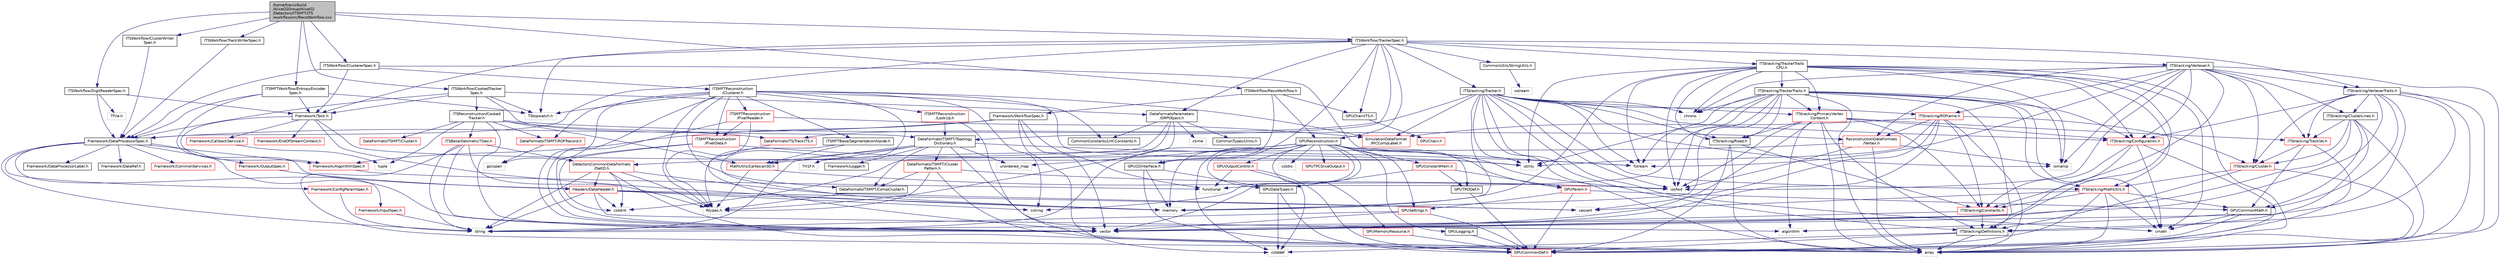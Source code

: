 digraph "/home/travis/build/AliceO2Group/AliceO2/Detectors/ITSMFT/ITS/workflow/src/RecoWorkflow.cxx"
{
 // INTERACTIVE_SVG=YES
  bgcolor="transparent";
  edge [fontname="Helvetica",fontsize="10",labelfontname="Helvetica",labelfontsize="10"];
  node [fontname="Helvetica",fontsize="10",shape=record];
  Node0 [label="/home/travis/build\l/AliceO2Group/AliceO2\l/Detectors/ITSMFT/ITS\l/workflow/src/RecoWorkflow.cxx",height=0.2,width=0.4,color="black", fillcolor="grey75", style="filled", fontcolor="black"];
  Node0 -> Node1 [color="midnightblue",fontsize="10",style="solid",fontname="Helvetica"];
  Node1 [label="ITSWorkflow/RecoWorkflow.h",height=0.2,width=0.4,color="black",URL="$dc/d1c/ITSMFT_2ITS_2workflow_2include_2ITSWorkflow_2RecoWorkflow_8h.html"];
  Node1 -> Node2 [color="midnightblue",fontsize="10",style="solid",fontname="Helvetica"];
  Node2 [label="Framework/WorkflowSpec.h",height=0.2,width=0.4,color="black",URL="$df/da1/WorkflowSpec_8h.html"];
  Node2 -> Node3 [color="midnightblue",fontsize="10",style="solid",fontname="Helvetica"];
  Node3 [label="Framework/DataProcessorSpec.h",height=0.2,width=0.4,color="black",URL="$d0/df4/DataProcessorSpec_8h.html"];
  Node3 -> Node4 [color="midnightblue",fontsize="10",style="solid",fontname="Helvetica"];
  Node4 [label="Framework/AlgorithmSpec.h",height=0.2,width=0.4,color="red",URL="$d0/d14/AlgorithmSpec_8h.html"];
  Node4 -> Node84 [color="midnightblue",fontsize="10",style="solid",fontname="Helvetica"];
  Node84 [label="functional",height=0.2,width=0.4,color="grey75"];
  Node3 -> Node113 [color="midnightblue",fontsize="10",style="solid",fontname="Helvetica"];
  Node113 [label="Framework/ConfigParamSpec.h",height=0.2,width=0.4,color="red",URL="$d0/d1c/ConfigParamSpec_8h.html"];
  Node113 -> Node52 [color="midnightblue",fontsize="10",style="solid",fontname="Helvetica"];
  Node52 [label="string",height=0.2,width=0.4,color="grey75"];
  Node3 -> Node117 [color="midnightblue",fontsize="10",style="solid",fontname="Helvetica"];
  Node117 [label="Framework/DataProcessorLabel.h",height=0.2,width=0.4,color="black",URL="$d1/df2/DataProcessorLabel_8h.html"];
  Node3 -> Node7 [color="midnightblue",fontsize="10",style="solid",fontname="Helvetica"];
  Node7 [label="Framework/DataRef.h",height=0.2,width=0.4,color="black",URL="$d5/dfb/DataRef_8h.html"];
  Node3 -> Node58 [color="midnightblue",fontsize="10",style="solid",fontname="Helvetica"];
  Node58 [label="Framework/InputSpec.h",height=0.2,width=0.4,color="red",URL="$d5/d3f/InputSpec_8h.html"];
  Node58 -> Node52 [color="midnightblue",fontsize="10",style="solid",fontname="Helvetica"];
  Node3 -> Node45 [color="midnightblue",fontsize="10",style="solid",fontname="Helvetica"];
  Node45 [label="Framework/OutputSpec.h",height=0.2,width=0.4,color="red",URL="$db/d2d/OutputSpec_8h.html"];
  Node45 -> Node46 [color="midnightblue",fontsize="10",style="solid",fontname="Helvetica"];
  Node46 [label="Headers/DataHeader.h",height=0.2,width=0.4,color="red",URL="$dc/dcd/DataHeader_8h.html"];
  Node46 -> Node47 [color="midnightblue",fontsize="10",style="solid",fontname="Helvetica"];
  Node47 [label="cstdint",height=0.2,width=0.4,color="grey75"];
  Node46 -> Node18 [color="midnightblue",fontsize="10",style="solid",fontname="Helvetica"];
  Node18 [label="memory",height=0.2,width=0.4,color="grey75"];
  Node46 -> Node48 [color="midnightblue",fontsize="10",style="solid",fontname="Helvetica"];
  Node48 [label="cassert",height=0.2,width=0.4,color="grey75"];
  Node46 -> Node49 [color="midnightblue",fontsize="10",style="solid",fontname="Helvetica"];
  Node49 [label="cstring",height=0.2,width=0.4,color="grey75"];
  Node46 -> Node50 [color="midnightblue",fontsize="10",style="solid",fontname="Helvetica"];
  Node50 [label="algorithm",height=0.2,width=0.4,color="grey75"];
  Node46 -> Node52 [color="midnightblue",fontsize="10",style="solid",fontname="Helvetica"];
  Node3 -> Node118 [color="midnightblue",fontsize="10",style="solid",fontname="Helvetica"];
  Node118 [label="Framework/CommonServices.h",height=0.2,width=0.4,color="red",URL="$d8/d02/CommonServices_8h.html"];
  Node3 -> Node52 [color="midnightblue",fontsize="10",style="solid",fontname="Helvetica"];
  Node3 -> Node25 [color="midnightblue",fontsize="10",style="solid",fontname="Helvetica"];
  Node25 [label="vector",height=0.2,width=0.4,color="grey75"];
  Node2 -> Node4 [color="midnightblue",fontsize="10",style="solid",fontname="Helvetica"];
  Node2 -> Node25 [color="midnightblue",fontsize="10",style="solid",fontname="Helvetica"];
  Node2 -> Node84 [color="midnightblue",fontsize="10",style="solid",fontname="Helvetica"];
  Node2 -> Node85 [color="midnightblue",fontsize="10",style="solid",fontname="Helvetica"];
  Node85 [label="cstddef",height=0.2,width=0.4,color="grey75"];
  Node1 -> Node121 [color="midnightblue",fontsize="10",style="solid",fontname="Helvetica"];
  Node121 [label="GPUO2Interface.h",height=0.2,width=0.4,color="black",URL="$dc/dae/GPUO2Interface_8h.html"];
  Node121 -> Node18 [color="midnightblue",fontsize="10",style="solid",fontname="Helvetica"];
  Node121 -> Node122 [color="midnightblue",fontsize="10",style="solid",fontname="Helvetica"];
  Node122 [label="GPUCommonDef.h",height=0.2,width=0.4,color="red",URL="$df/d21/GPUCommonDef_8h.html"];
  Node121 -> Node125 [color="midnightblue",fontsize="10",style="solid",fontname="Helvetica"];
  Node125 [label="GPUDataTypes.h",height=0.2,width=0.4,color="black",URL="$d4/dc5/GPUDataTypes_8h.html"];
  Node125 -> Node122 [color="midnightblue",fontsize="10",style="solid",fontname="Helvetica"];
  Node125 -> Node85 [color="midnightblue",fontsize="10",style="solid",fontname="Helvetica"];
  Node1 -> Node126 [color="midnightblue",fontsize="10",style="solid",fontname="Helvetica"];
  Node126 [label="GPUReconstruction.h",height=0.2,width=0.4,color="black",URL="$d2/de8/GPUReconstruction_8h.html"];
  Node126 -> Node85 [color="midnightblue",fontsize="10",style="solid",fontname="Helvetica"];
  Node126 -> Node61 [color="midnightblue",fontsize="10",style="solid",fontname="Helvetica"];
  Node61 [label="cstdio",height=0.2,width=0.4,color="grey75"];
  Node126 -> Node49 [color="midnightblue",fontsize="10",style="solid",fontname="Helvetica"];
  Node126 -> Node52 [color="midnightblue",fontsize="10",style="solid",fontname="Helvetica"];
  Node126 -> Node18 [color="midnightblue",fontsize="10",style="solid",fontname="Helvetica"];
  Node126 -> Node74 [color="midnightblue",fontsize="10",style="solid",fontname="Helvetica"];
  Node74 [label="iosfwd",height=0.2,width=0.4,color="grey75"];
  Node126 -> Node25 [color="midnightblue",fontsize="10",style="solid",fontname="Helvetica"];
  Node126 -> Node69 [color="midnightblue",fontsize="10",style="solid",fontname="Helvetica"];
  Node69 [label="unordered_map",height=0.2,width=0.4,color="grey75"];
  Node126 -> Node127 [color="midnightblue",fontsize="10",style="solid",fontname="Helvetica"];
  Node127 [label="GPUTRDDef.h",height=0.2,width=0.4,color="black",URL="$d7/d4f/GPUTRDDef_8h.html"];
  Node127 -> Node122 [color="midnightblue",fontsize="10",style="solid",fontname="Helvetica"];
  Node126 -> Node128 [color="midnightblue",fontsize="10",style="solid",fontname="Helvetica"];
  Node128 [label="GPUParam.h",height=0.2,width=0.4,color="red",URL="$df/d13/GPUParam_8h.html"];
  Node128 -> Node122 [color="midnightblue",fontsize="10",style="solid",fontname="Helvetica"];
  Node128 -> Node129 [color="midnightblue",fontsize="10",style="solid",fontname="Helvetica"];
  Node129 [label="GPUCommonMath.h",height=0.2,width=0.4,color="black",URL="$d6/da2/GPUCommonMath_8h.html"];
  Node129 -> Node122 [color="midnightblue",fontsize="10",style="solid",fontname="Helvetica"];
  Node129 -> Node130 [color="midnightblue",fontsize="10",style="solid",fontname="Helvetica"];
  Node130 [label="cmath",height=0.2,width=0.4,color="grey75"];
  Node129 -> Node50 [color="midnightblue",fontsize="10",style="solid",fontname="Helvetica"];
  Node128 -> Node138 [color="midnightblue",fontsize="10",style="solid",fontname="Helvetica"];
  Node138 [label="GPUSettings.h",height=0.2,width=0.4,color="red",URL="$dd/dc6/GPUSettings_8h.html"];
  Node138 -> Node122 [color="midnightblue",fontsize="10",style="solid",fontname="Helvetica"];
  Node138 -> Node25 [color="midnightblue",fontsize="10",style="solid",fontname="Helvetica"];
  Node138 -> Node52 [color="midnightblue",fontsize="10",style="solid",fontname="Helvetica"];
  Node126 -> Node138 [color="midnightblue",fontsize="10",style="solid",fontname="Helvetica"];
  Node126 -> Node145 [color="midnightblue",fontsize="10",style="solid",fontname="Helvetica"];
  Node145 [label="GPUOutputControl.h",height=0.2,width=0.4,color="red",URL="$d5/d5b/GPUOutputControl_8h.html"];
  Node145 -> Node122 [color="midnightblue",fontsize="10",style="solid",fontname="Helvetica"];
  Node145 -> Node85 [color="midnightblue",fontsize="10",style="solid",fontname="Helvetica"];
  Node145 -> Node84 [color="midnightblue",fontsize="10",style="solid",fontname="Helvetica"];
  Node126 -> Node147 [color="midnightblue",fontsize="10",style="solid",fontname="Helvetica"];
  Node147 [label="GPUMemoryResource.h",height=0.2,width=0.4,color="red",URL="$d5/da6/GPUMemoryResource_8h.html"];
  Node147 -> Node122 [color="midnightblue",fontsize="10",style="solid",fontname="Helvetica"];
  Node126 -> Node149 [color="midnightblue",fontsize="10",style="solid",fontname="Helvetica"];
  Node149 [label="GPUConstantMem.h",height=0.2,width=0.4,color="red",URL="$db/df8/GPUConstantMem_8h.html"];
  Node149 -> Node128 [color="midnightblue",fontsize="10",style="solid",fontname="Helvetica"];
  Node149 -> Node125 [color="midnightblue",fontsize="10",style="solid",fontname="Helvetica"];
  Node149 -> Node127 [color="midnightblue",fontsize="10",style="solid",fontname="Helvetica"];
  Node126 -> Node162 [color="midnightblue",fontsize="10",style="solid",fontname="Helvetica"];
  Node162 [label="GPUTPCSliceOutput.h",height=0.2,width=0.4,color="red",URL="$da/d4b/GPUTPCSliceOutput_8h.html"];
  Node126 -> Node125 [color="midnightblue",fontsize="10",style="solid",fontname="Helvetica"];
  Node126 -> Node165 [color="midnightblue",fontsize="10",style="solid",fontname="Helvetica"];
  Node165 [label="GPULogging.h",height=0.2,width=0.4,color="black",URL="$df/ddc/GPULogging_8h.html"];
  Node165 -> Node122 [color="midnightblue",fontsize="10",style="solid",fontname="Helvetica"];
  Node1 -> Node166 [color="midnightblue",fontsize="10",style="solid",fontname="Helvetica"];
  Node166 [label="GPUChainITS.h",height=0.2,width=0.4,color="black",URL="$d9/d46/GPUChainITS_8h.html"];
  Node166 -> Node167 [color="midnightblue",fontsize="10",style="solid",fontname="Helvetica"];
  Node167 [label="GPUChain.h",height=0.2,width=0.4,color="red",URL="$d3/dbe/GPUChain_8h.html"];
  Node0 -> Node183 [color="midnightblue",fontsize="10",style="solid",fontname="Helvetica"];
  Node183 [label="ITSWorkflow/DigitReaderSpec.h",height=0.2,width=0.4,color="black",URL="$de/d93/ITSMFT_2ITS_2workflow_2include_2ITSWorkflow_2DigitReaderSpec_8h.html"];
  Node183 -> Node184 [color="midnightblue",fontsize="10",style="solid",fontname="Helvetica"];
  Node184 [label="TFile.h",height=0.2,width=0.4,color="grey75"];
  Node183 -> Node3 [color="midnightblue",fontsize="10",style="solid",fontname="Helvetica"];
  Node183 -> Node185 [color="midnightblue",fontsize="10",style="solid",fontname="Helvetica"];
  Node185 [label="Framework/Task.h",height=0.2,width=0.4,color="black",URL="$df/d4f/Task_8h.html"];
  Node185 -> Node4 [color="midnightblue",fontsize="10",style="solid",fontname="Helvetica"];
  Node185 -> Node186 [color="midnightblue",fontsize="10",style="solid",fontname="Helvetica"];
  Node186 [label="Framework/CallbackService.h",height=0.2,width=0.4,color="red",URL="$d9/d7f/CallbackService_8h.html"];
  Node186 -> Node188 [color="midnightblue",fontsize="10",style="solid",fontname="Helvetica"];
  Node188 [label="tuple",height=0.2,width=0.4,color="grey75"];
  Node185 -> Node189 [color="midnightblue",fontsize="10",style="solid",fontname="Helvetica"];
  Node189 [label="Framework/EndOfStreamContext.h",height=0.2,width=0.4,color="red",URL="$d0/d77/EndOfStreamContext_8h.html"];
  Node185 -> Node31 [color="midnightblue",fontsize="10",style="solid",fontname="Helvetica"];
  Node31 [label="utility",height=0.2,width=0.4,color="grey75"];
  Node185 -> Node18 [color="midnightblue",fontsize="10",style="solid",fontname="Helvetica"];
  Node0 -> Node190 [color="midnightblue",fontsize="10",style="solid",fontname="Helvetica"];
  Node190 [label="ITSWorkflow/ClustererSpec.h",height=0.2,width=0.4,color="black",URL="$d4/dcc/ITSMFT_2ITS_2workflow_2include_2ITSWorkflow_2ClustererSpec_8h.html"];
  Node190 -> Node191 [color="midnightblue",fontsize="10",style="solid",fontname="Helvetica"];
  Node191 [label="fstream",height=0.2,width=0.4,color="grey75"];
  Node190 -> Node192 [color="midnightblue",fontsize="10",style="solid",fontname="Helvetica"];
  Node192 [label="ITSMFTReconstruction\l/Clusterer.h",height=0.2,width=0.4,color="black",URL="$d6/d04/ITSMFT_2common_2reconstruction_2include_2ITSMFTReconstruction_2Clusterer_8h.html"];
  Node192 -> Node31 [color="midnightblue",fontsize="10",style="solid",fontname="Helvetica"];
  Node192 -> Node25 [color="midnightblue",fontsize="10",style="solid",fontname="Helvetica"];
  Node192 -> Node49 [color="midnightblue",fontsize="10",style="solid",fontname="Helvetica"];
  Node192 -> Node18 [color="midnightblue",fontsize="10",style="solid",fontname="Helvetica"];
  Node192 -> Node17 [color="midnightblue",fontsize="10",style="solid",fontname="Helvetica"];
  Node17 [label="gsl/span",height=0.2,width=0.4,color="grey75"];
  Node192 -> Node193 [color="midnightblue",fontsize="10",style="solid",fontname="Helvetica"];
  Node193 [label="ITSMFTBase/SegmentationAlpide.h",height=0.2,width=0.4,color="black",URL="$d3/dba/SegmentationAlpide_8h.html",tooltip="Definition of the SegmentationAlpide class. "];
  Node193 -> Node137 [color="midnightblue",fontsize="10",style="solid",fontname="Helvetica"];
  Node137 [label="Rtypes.h",height=0.2,width=0.4,color="grey75"];
  Node193 -> Node194 [color="midnightblue",fontsize="10",style="solid",fontname="Helvetica"];
  Node194 [label="MathUtils/Cartesian3D.h",height=0.2,width=0.4,color="red",URL="$dd/d76/Cartesian3D_8h.html"];
  Node194 -> Node137 [color="midnightblue",fontsize="10",style="solid",fontname="Helvetica"];
  Node194 -> Node74 [color="midnightblue",fontsize="10",style="solid",fontname="Helvetica"];
  Node192 -> Node204 [color="midnightblue",fontsize="10",style="solid",fontname="Helvetica"];
  Node204 [label="DataFormatsITSMFT/CompCluster.h",height=0.2,width=0.4,color="black",URL="$df/de4/CompCluster_8h.html",tooltip="Definition of the ITSMFT compact cluster. "];
  Node204 -> Node137 [color="midnightblue",fontsize="10",style="solid",fontname="Helvetica"];
  Node192 -> Node205 [color="midnightblue",fontsize="10",style="solid",fontname="Helvetica"];
  Node205 [label="DataFormatsITSMFT/ROFRecord.h",height=0.2,width=0.4,color="red",URL="$d0/dc6/ITSMFT_2common_2include_2DataFormatsITSMFT_2ROFRecord_8h.html"];
  Node205 -> Node17 [color="midnightblue",fontsize="10",style="solid",fontname="Helvetica"];
  Node192 -> Node209 [color="midnightblue",fontsize="10",style="solid",fontname="Helvetica"];
  Node209 [label="ITSMFTReconstruction\l/PixelReader.h",height=0.2,width=0.4,color="red",URL="$df/d2e/PixelReader_8h.html",tooltip="Abstract class for Alpide data reader class. "];
  Node209 -> Node137 [color="midnightblue",fontsize="10",style="solid",fontname="Helvetica"];
  Node209 -> Node210 [color="midnightblue",fontsize="10",style="solid",fontname="Helvetica"];
  Node210 [label="ITSMFTReconstruction\l/PixelData.h",height=0.2,width=0.4,color="red",URL="$da/d8d/PixelData_8h.html",tooltip="Transient data classes for single pixel and set of pixels from current chip. "];
  Node210 -> Node25 [color="midnightblue",fontsize="10",style="solid",fontname="Helvetica"];
  Node210 -> Node31 [color="midnightblue",fontsize="10",style="solid",fontname="Helvetica"];
  Node210 -> Node47 [color="midnightblue",fontsize="10",style="solid",fontname="Helvetica"];
  Node209 -> Node212 [color="midnightblue",fontsize="10",style="solid",fontname="Helvetica"];
  Node212 [label="SimulationDataFormat\l/MCCompLabel.h",height=0.2,width=0.4,color="red",URL="$d7/dcd/MCCompLabel_8h.html"];
  Node209 -> Node25 [color="midnightblue",fontsize="10",style="solid",fontname="Helvetica"];
  Node192 -> Node210 [color="midnightblue",fontsize="10",style="solid",fontname="Helvetica"];
  Node192 -> Node214 [color="midnightblue",fontsize="10",style="solid",fontname="Helvetica"];
  Node214 [label="ITSMFTReconstruction\l/LookUp.h",height=0.2,width=0.4,color="red",URL="$df/ddf/LookUp_8h.html",tooltip="Definition of the LookUp class. "];
  Node214 -> Node32 [color="midnightblue",fontsize="10",style="solid",fontname="Helvetica"];
  Node32 [label="array",height=0.2,width=0.4,color="grey75"];
  Node214 -> Node217 [color="midnightblue",fontsize="10",style="solid",fontname="Helvetica"];
  Node217 [label="DataFormatsITSMFT/Topology\lDictionary.h",height=0.2,width=0.4,color="black",URL="$d1/d08/TopologyDictionary_8h.html",tooltip="Definition of the ClusterTopology class. "];
  Node217 -> Node216 [color="midnightblue",fontsize="10",style="solid",fontname="Helvetica"];
  Node216 [label="DataFormatsITSMFT/Cluster\lPattern.h",height=0.2,width=0.4,color="red",URL="$de/dc1/ClusterPattern_8h.html"];
  Node216 -> Node137 [color="midnightblue",fontsize="10",style="solid",fontname="Helvetica"];
  Node216 -> Node32 [color="midnightblue",fontsize="10",style="solid",fontname="Helvetica"];
  Node216 -> Node74 [color="midnightblue",fontsize="10",style="solid",fontname="Helvetica"];
  Node216 -> Node204 [color="midnightblue",fontsize="10",style="solid",fontname="Helvetica"];
  Node217 -> Node218 [color="midnightblue",fontsize="10",style="solid",fontname="Helvetica"];
  Node218 [label="Framework/Logger.h",height=0.2,width=0.4,color="black",URL="$dd/da4/Logger_8h.html"];
  Node217 -> Node191 [color="midnightblue",fontsize="10",style="solid",fontname="Helvetica"];
  Node217 -> Node52 [color="midnightblue",fontsize="10",style="solid",fontname="Helvetica"];
  Node217 -> Node69 [color="midnightblue",fontsize="10",style="solid",fontname="Helvetica"];
  Node217 -> Node25 [color="midnightblue",fontsize="10",style="solid",fontname="Helvetica"];
  Node217 -> Node194 [color="midnightblue",fontsize="10",style="solid",fontname="Helvetica"];
  Node217 -> Node204 [color="midnightblue",fontsize="10",style="solid",fontname="Helvetica"];
  Node217 -> Node219 [color="midnightblue",fontsize="10",style="solid",fontname="Helvetica"];
  Node219 [label="TH1F.h",height=0.2,width=0.4,color="grey75"];
  Node192 -> Node212 [color="midnightblue",fontsize="10",style="solid",fontname="Helvetica"];
  Node192 -> Node208 [color="midnightblue",fontsize="10",style="solid",fontname="Helvetica"];
  Node208 [label="CommonConstants/LHCConstants.h",height=0.2,width=0.4,color="black",URL="$d4/dc6/LHCConstants_8h.html",tooltip="Header to collect LHC related constants. "];
  Node192 -> Node137 [color="midnightblue",fontsize="10",style="solid",fontname="Helvetica"];
  Node192 -> Node220 [color="midnightblue",fontsize="10",style="solid",fontname="Helvetica"];
  Node220 [label="TStopwatch.h",height=0.2,width=0.4,color="grey75"];
  Node190 -> Node3 [color="midnightblue",fontsize="10",style="solid",fontname="Helvetica"];
  Node190 -> Node185 [color="midnightblue",fontsize="10",style="solid",fontname="Helvetica"];
  Node0 -> Node221 [color="midnightblue",fontsize="10",style="solid",fontname="Helvetica"];
  Node221 [label="ITSWorkflow/ClusterWriter\lSpec.h",height=0.2,width=0.4,color="black",URL="$dc/d8e/ITS_2workflow_2include_2ITSWorkflow_2ClusterWriterSpec_8h.html"];
  Node221 -> Node3 [color="midnightblue",fontsize="10",style="solid",fontname="Helvetica"];
  Node0 -> Node222 [color="midnightblue",fontsize="10",style="solid",fontname="Helvetica"];
  Node222 [label="ITSWorkflow/TrackerSpec.h",height=0.2,width=0.4,color="black",URL="$de/d90/ITSMFT_2ITS_2workflow_2include_2ITSWorkflow_2TrackerSpec_8h.html"];
  Node222 -> Node223 [color="midnightblue",fontsize="10",style="solid",fontname="Helvetica"];
  Node223 [label="DataFormatsParameters\l/GRPObject.h",height=0.2,width=0.4,color="black",URL="$de/d28/GRPObject_8h.html",tooltip="Header of the General Run Parameters object. "];
  Node223 -> Node137 [color="midnightblue",fontsize="10",style="solid",fontname="Helvetica"];
  Node223 -> Node47 [color="midnightblue",fontsize="10",style="solid",fontname="Helvetica"];
  Node223 -> Node224 [color="midnightblue",fontsize="10",style="solid",fontname="Helvetica"];
  Node224 [label="ctime",height=0.2,width=0.4,color="grey75"];
  Node223 -> Node208 [color="midnightblue",fontsize="10",style="solid",fontname="Helvetica"];
  Node223 -> Node225 [color="midnightblue",fontsize="10",style="solid",fontname="Helvetica"];
  Node225 [label="CommonTypes/Units.h",height=0.2,width=0.4,color="black",URL="$da/d58/Units_8h.html",tooltip="Header to collect definitions for different units. "];
  Node223 -> Node226 [color="midnightblue",fontsize="10",style="solid",fontname="Helvetica"];
  Node226 [label="DetectorsCommonDataFormats\l/DetID.h",height=0.2,width=0.4,color="red",URL="$d6/d31/DetID_8h.html"];
  Node226 -> Node137 [color="midnightblue",fontsize="10",style="solid",fontname="Helvetica"];
  Node226 -> Node32 [color="midnightblue",fontsize="10",style="solid",fontname="Helvetica"];
  Node226 -> Node48 [color="midnightblue",fontsize="10",style="solid",fontname="Helvetica"];
  Node226 -> Node47 [color="midnightblue",fontsize="10",style="solid",fontname="Helvetica"];
  Node226 -> Node52 [color="midnightblue",fontsize="10",style="solid",fontname="Helvetica"];
  Node226 -> Node46 [color="midnightblue",fontsize="10",style="solid",fontname="Helvetica"];
  Node222 -> Node217 [color="midnightblue",fontsize="10",style="solid",fontname="Helvetica"];
  Node222 -> Node3 [color="midnightblue",fontsize="10",style="solid",fontname="Helvetica"];
  Node222 -> Node185 [color="midnightblue",fontsize="10",style="solid",fontname="Helvetica"];
  Node222 -> Node230 [color="midnightblue",fontsize="10",style="solid",fontname="Helvetica"];
  Node230 [label="ITStracking/Tracker.h",height=0.2,width=0.4,color="black",URL="$d7/da0/ITSMFT_2ITS_2tracking_2include_2ITStracking_2Tracker_8h.html"];
  Node230 -> Node32 [color="midnightblue",fontsize="10",style="solid",fontname="Helvetica"];
  Node230 -> Node62 [color="midnightblue",fontsize="10",style="solid",fontname="Helvetica"];
  Node62 [label="chrono",height=0.2,width=0.4,color="grey75"];
  Node230 -> Node130 [color="midnightblue",fontsize="10",style="solid",fontname="Helvetica"];
  Node230 -> Node191 [color="midnightblue",fontsize="10",style="solid",fontname="Helvetica"];
  Node230 -> Node231 [color="midnightblue",fontsize="10",style="solid",fontname="Helvetica"];
  Node231 [label="iomanip",height=0.2,width=0.4,color="grey75"];
  Node230 -> Node74 [color="midnightblue",fontsize="10",style="solid",fontname="Helvetica"];
  Node230 -> Node18 [color="midnightblue",fontsize="10",style="solid",fontname="Helvetica"];
  Node230 -> Node31 [color="midnightblue",fontsize="10",style="solid",fontname="Helvetica"];
  Node230 -> Node232 [color="midnightblue",fontsize="10",style="solid",fontname="Helvetica"];
  Node232 [label="ITStracking/Configuration.h",height=0.2,width=0.4,color="red",URL="$d3/d59/Configuration_8h.html"];
  Node232 -> Node32 [color="midnightblue",fontsize="10",style="solid",fontname="Helvetica"];
  Node232 -> Node25 [color="midnightblue",fontsize="10",style="solid",fontname="Helvetica"];
  Node232 -> Node130 [color="midnightblue",fontsize="10",style="solid",fontname="Helvetica"];
  Node232 -> Node233 [color="midnightblue",fontsize="10",style="solid",fontname="Helvetica"];
  Node233 [label="ITStracking/Constants.h",height=0.2,width=0.4,color="red",URL="$d0/d86/Detectors_2ITSMFT_2ITS_2tracking_2include_2ITStracking_2Constants_8h.html"];
  Node233 -> Node25 [color="midnightblue",fontsize="10",style="solid",fontname="Helvetica"];
  Node233 -> Node234 [color="midnightblue",fontsize="10",style="solid",fontname="Helvetica"];
  Node234 [label="ITStracking/Definitions.h",height=0.2,width=0.4,color="black",URL="$df/d3d/Definitions_8h.html"];
  Node234 -> Node32 [color="midnightblue",fontsize="10",style="solid",fontname="Helvetica"];
  Node234 -> Node122 [color="midnightblue",fontsize="10",style="solid",fontname="Helvetica"];
  Node234 -> Node85 [color="midnightblue",fontsize="10",style="solid",fontname="Helvetica"];
  Node230 -> Node234 [color="midnightblue",fontsize="10",style="solid",fontname="Helvetica"];
  Node230 -> Node235 [color="midnightblue",fontsize="10",style="solid",fontname="Helvetica"];
  Node235 [label="ITStracking/ROframe.h",height=0.2,width=0.4,color="red",URL="$dc/d8d/ITS_2tracking_2include_2ITStracking_2ROframe_8h.html"];
  Node235 -> Node32 [color="midnightblue",fontsize="10",style="solid",fontname="Helvetica"];
  Node235 -> Node25 [color="midnightblue",fontsize="10",style="solid",fontname="Helvetica"];
  Node235 -> Node31 [color="midnightblue",fontsize="10",style="solid",fontname="Helvetica"];
  Node235 -> Node48 [color="midnightblue",fontsize="10",style="solid",fontname="Helvetica"];
  Node235 -> Node236 [color="midnightblue",fontsize="10",style="solid",fontname="Helvetica"];
  Node236 [label="ITStracking/Cluster.h",height=0.2,width=0.4,color="red",URL="$da/d7f/Detectors_2ITSMFT_2ITS_2tracking_2include_2ITStracking_2Cluster_8h.html"];
  Node236 -> Node32 [color="midnightblue",fontsize="10",style="solid",fontname="Helvetica"];
  Node236 -> Node234 [color="midnightblue",fontsize="10",style="solid",fontname="Helvetica"];
  Node236 -> Node237 [color="midnightblue",fontsize="10",style="solid",fontname="Helvetica"];
  Node237 [label="ITStracking/MathUtils.h",height=0.2,width=0.4,color="red",URL="$dc/d3e/MathUtils_8h.html"];
  Node237 -> Node32 [color="midnightblue",fontsize="10",style="solid",fontname="Helvetica"];
  Node237 -> Node130 [color="midnightblue",fontsize="10",style="solid",fontname="Helvetica"];
  Node237 -> Node48 [color="midnightblue",fontsize="10",style="solid",fontname="Helvetica"];
  Node237 -> Node233 [color="midnightblue",fontsize="10",style="solid",fontname="Helvetica"];
  Node237 -> Node129 [color="midnightblue",fontsize="10",style="solid",fontname="Helvetica"];
  Node237 -> Node122 [color="midnightblue",fontsize="10",style="solid",fontname="Helvetica"];
  Node235 -> Node233 [color="midnightblue",fontsize="10",style="solid",fontname="Helvetica"];
  Node235 -> Node239 [color="midnightblue",fontsize="10",style="solid",fontname="Helvetica"];
  Node239 [label="ReconstructionDataFormats\l/Vertex.h",height=0.2,width=0.4,color="red",URL="$d3/d6f/DataFormats_2Reconstruction_2include_2ReconstructionDataFormats_2Vertex_8h.html"];
  Node239 -> Node194 [color="midnightblue",fontsize="10",style="solid",fontname="Helvetica"];
  Node239 -> Node32 [color="midnightblue",fontsize="10",style="solid",fontname="Helvetica"];
  Node239 -> Node231 [color="midnightblue",fontsize="10",style="solid",fontname="Helvetica"];
  Node239 -> Node74 [color="midnightblue",fontsize="10",style="solid",fontname="Helvetica"];
  Node235 -> Node212 [color="midnightblue",fontsize="10",style="solid",fontname="Helvetica"];
  Node230 -> Node237 [color="midnightblue",fontsize="10",style="solid",fontname="Helvetica"];
  Node230 -> Node242 [color="midnightblue",fontsize="10",style="solid",fontname="Helvetica"];
  Node242 [label="ITStracking/PrimaryVertex\lContext.h",height=0.2,width=0.4,color="red",URL="$d3/da9/PrimaryVertexContext_8h.html"];
  Node242 -> Node50 [color="midnightblue",fontsize="10",style="solid",fontname="Helvetica"];
  Node242 -> Node32 [color="midnightblue",fontsize="10",style="solid",fontname="Helvetica"];
  Node242 -> Node74 [color="midnightblue",fontsize="10",style="solid",fontname="Helvetica"];
  Node242 -> Node25 [color="midnightblue",fontsize="10",style="solid",fontname="Helvetica"];
  Node242 -> Node232 [color="midnightblue",fontsize="10",style="solid",fontname="Helvetica"];
  Node242 -> Node233 [color="midnightblue",fontsize="10",style="solid",fontname="Helvetica"];
  Node242 -> Node234 [color="midnightblue",fontsize="10",style="solid",fontname="Helvetica"];
  Node242 -> Node244 [color="midnightblue",fontsize="10",style="solid",fontname="Helvetica"];
  Node244 [label="ITStracking/Road.h",height=0.2,width=0.4,color="black",URL="$d4/d5a/ITS_2tracking_2include_2ITStracking_2Road_8h.html"];
  Node244 -> Node32 [color="midnightblue",fontsize="10",style="solid",fontname="Helvetica"];
  Node244 -> Node233 [color="midnightblue",fontsize="10",style="solid",fontname="Helvetica"];
  Node244 -> Node122 [color="midnightblue",fontsize="10",style="solid",fontname="Helvetica"];
  Node242 -> Node245 [color="midnightblue",fontsize="10",style="solid",fontname="Helvetica"];
  Node245 [label="ITStracking/Tracklet.h",height=0.2,width=0.4,color="red",URL="$d8/db3/ITSMFT_2ITS_2tracking_2include_2ITStracking_2Tracklet_8h.html"];
  Node245 -> Node236 [color="midnightblue",fontsize="10",style="solid",fontname="Helvetica"];
  Node245 -> Node129 [color="midnightblue",fontsize="10",style="solid",fontname="Helvetica"];
  Node245 -> Node122 [color="midnightblue",fontsize="10",style="solid",fontname="Helvetica"];
  Node230 -> Node244 [color="midnightblue",fontsize="10",style="solid",fontname="Helvetica"];
  Node230 -> Node246 [color="midnightblue",fontsize="10",style="solid",fontname="Helvetica"];
  Node246 [label="DataFormatsITS/TrackITS.h",height=0.2,width=0.4,color="red",URL="$d1/d71/TrackITS_8h.html",tooltip="Definition of the ITS track. "];
  Node246 -> Node25 [color="midnightblue",fontsize="10",style="solid",fontname="Helvetica"];
  Node230 -> Node212 [color="midnightblue",fontsize="10",style="solid",fontname="Helvetica"];
  Node222 -> Node254 [color="midnightblue",fontsize="10",style="solid",fontname="Helvetica"];
  Node254 [label="ITStracking/TrackerTraits\lCPU.h",height=0.2,width=0.4,color="black",URL="$de/dbc/TrackerTraitsCPU_8h.html"];
  Node254 -> Node32 [color="midnightblue",fontsize="10",style="solid",fontname="Helvetica"];
  Node254 -> Node62 [color="midnightblue",fontsize="10",style="solid",fontname="Helvetica"];
  Node254 -> Node130 [color="midnightblue",fontsize="10",style="solid",fontname="Helvetica"];
  Node254 -> Node191 [color="midnightblue",fontsize="10",style="solid",fontname="Helvetica"];
  Node254 -> Node231 [color="midnightblue",fontsize="10",style="solid",fontname="Helvetica"];
  Node254 -> Node74 [color="midnightblue",fontsize="10",style="solid",fontname="Helvetica"];
  Node254 -> Node18 [color="midnightblue",fontsize="10",style="solid",fontname="Helvetica"];
  Node254 -> Node31 [color="midnightblue",fontsize="10",style="solid",fontname="Helvetica"];
  Node254 -> Node255 [color="midnightblue",fontsize="10",style="solid",fontname="Helvetica"];
  Node255 [label="ITStracking/TrackerTraits.h",height=0.2,width=0.4,color="black",URL="$d2/dee/TrackerTraits_8h.html"];
  Node255 -> Node32 [color="midnightblue",fontsize="10",style="solid",fontname="Helvetica"];
  Node255 -> Node62 [color="midnightblue",fontsize="10",style="solid",fontname="Helvetica"];
  Node255 -> Node130 [color="midnightblue",fontsize="10",style="solid",fontname="Helvetica"];
  Node255 -> Node191 [color="midnightblue",fontsize="10",style="solid",fontname="Helvetica"];
  Node255 -> Node231 [color="midnightblue",fontsize="10",style="solid",fontname="Helvetica"];
  Node255 -> Node74 [color="midnightblue",fontsize="10",style="solid",fontname="Helvetica"];
  Node255 -> Node18 [color="midnightblue",fontsize="10",style="solid",fontname="Helvetica"];
  Node255 -> Node31 [color="midnightblue",fontsize="10",style="solid",fontname="Helvetica"];
  Node255 -> Node84 [color="midnightblue",fontsize="10",style="solid",fontname="Helvetica"];
  Node255 -> Node232 [color="midnightblue",fontsize="10",style="solid",fontname="Helvetica"];
  Node255 -> Node234 [color="midnightblue",fontsize="10",style="solid",fontname="Helvetica"];
  Node255 -> Node237 [color="midnightblue",fontsize="10",style="solid",fontname="Helvetica"];
  Node255 -> Node242 [color="midnightblue",fontsize="10",style="solid",fontname="Helvetica"];
  Node255 -> Node244 [color="midnightblue",fontsize="10",style="solid",fontname="Helvetica"];
  Node254 -> Node232 [color="midnightblue",fontsize="10",style="solid",fontname="Helvetica"];
  Node254 -> Node234 [color="midnightblue",fontsize="10",style="solid",fontname="Helvetica"];
  Node254 -> Node237 [color="midnightblue",fontsize="10",style="solid",fontname="Helvetica"];
  Node254 -> Node242 [color="midnightblue",fontsize="10",style="solid",fontname="Helvetica"];
  Node254 -> Node244 [color="midnightblue",fontsize="10",style="solid",fontname="Helvetica"];
  Node222 -> Node256 [color="midnightblue",fontsize="10",style="solid",fontname="Helvetica"];
  Node256 [label="ITStracking/Vertexer.h",height=0.2,width=0.4,color="black",URL="$de/d9b/Vertexer_8h.html"];
  Node256 -> Node62 [color="midnightblue",fontsize="10",style="solid",fontname="Helvetica"];
  Node256 -> Node191 [color="midnightblue",fontsize="10",style="solid",fontname="Helvetica"];
  Node256 -> Node231 [color="midnightblue",fontsize="10",style="solid",fontname="Helvetica"];
  Node256 -> Node32 [color="midnightblue",fontsize="10",style="solid",fontname="Helvetica"];
  Node256 -> Node74 [color="midnightblue",fontsize="10",style="solid",fontname="Helvetica"];
  Node256 -> Node235 [color="midnightblue",fontsize="10",style="solid",fontname="Helvetica"];
  Node256 -> Node233 [color="midnightblue",fontsize="10",style="solid",fontname="Helvetica"];
  Node256 -> Node232 [color="midnightblue",fontsize="10",style="solid",fontname="Helvetica"];
  Node256 -> Node257 [color="midnightblue",fontsize="10",style="solid",fontname="Helvetica"];
  Node257 [label="ITStracking/VertexerTraits.h",height=0.2,width=0.4,color="black",URL="$d2/dd6/VertexerTraits_8h.html",tooltip="Class to compute the primary vertex in ITS from tracklets. "];
  Node257 -> Node32 [color="midnightblue",fontsize="10",style="solid",fontname="Helvetica"];
  Node257 -> Node52 [color="midnightblue",fontsize="10",style="solid",fontname="Helvetica"];
  Node257 -> Node25 [color="midnightblue",fontsize="10",style="solid",fontname="Helvetica"];
  Node257 -> Node236 [color="midnightblue",fontsize="10",style="solid",fontname="Helvetica"];
  Node257 -> Node232 [color="midnightblue",fontsize="10",style="solid",fontname="Helvetica"];
  Node257 -> Node258 [color="midnightblue",fontsize="10",style="solid",fontname="Helvetica"];
  Node258 [label="ITStracking/ClusterLines.h",height=0.2,width=0.4,color="black",URL="$df/d50/ClusterLines_8h.html"];
  Node258 -> Node32 [color="midnightblue",fontsize="10",style="solid",fontname="Helvetica"];
  Node258 -> Node25 [color="midnightblue",fontsize="10",style="solid",fontname="Helvetica"];
  Node258 -> Node236 [color="midnightblue",fontsize="10",style="solid",fontname="Helvetica"];
  Node258 -> Node234 [color="midnightblue",fontsize="10",style="solid",fontname="Helvetica"];
  Node258 -> Node245 [color="midnightblue",fontsize="10",style="solid",fontname="Helvetica"];
  Node258 -> Node129 [color="midnightblue",fontsize="10",style="solid",fontname="Helvetica"];
  Node257 -> Node234 [color="midnightblue",fontsize="10",style="solid",fontname="Helvetica"];
  Node257 -> Node245 [color="midnightblue",fontsize="10",style="solid",fontname="Helvetica"];
  Node257 -> Node129 [color="midnightblue",fontsize="10",style="solid",fontname="Helvetica"];
  Node257 -> Node122 [color="midnightblue",fontsize="10",style="solid",fontname="Helvetica"];
  Node256 -> Node239 [color="midnightblue",fontsize="10",style="solid",fontname="Helvetica"];
  Node256 -> Node258 [color="midnightblue",fontsize="10",style="solid",fontname="Helvetica"];
  Node256 -> Node245 [color="midnightblue",fontsize="10",style="solid",fontname="Helvetica"];
  Node256 -> Node236 [color="midnightblue",fontsize="10",style="solid",fontname="Helvetica"];
  Node222 -> Node257 [color="midnightblue",fontsize="10",style="solid",fontname="Helvetica"];
  Node222 -> Node121 [color="midnightblue",fontsize="10",style="solid",fontname="Helvetica"];
  Node222 -> Node126 [color="midnightblue",fontsize="10",style="solid",fontname="Helvetica"];
  Node222 -> Node166 [color="midnightblue",fontsize="10",style="solid",fontname="Helvetica"];
  Node222 -> Node259 [color="midnightblue",fontsize="10",style="solid",fontname="Helvetica"];
  Node259 [label="CommonUtils/StringUtils.h",height=0.2,width=0.4,color="black",URL="$d4/d8f/StringUtils_8h.html"];
  Node259 -> Node80 [color="midnightblue",fontsize="10",style="solid",fontname="Helvetica"];
  Node80 [label="sstream",height=0.2,width=0.4,color="grey75"];
  Node222 -> Node220 [color="midnightblue",fontsize="10",style="solid",fontname="Helvetica"];
  Node0 -> Node260 [color="midnightblue",fontsize="10",style="solid",fontname="Helvetica"];
  Node260 [label="ITSWorkflow/CookedTracker\lSpec.h",height=0.2,width=0.4,color="black",URL="$d2/d0b/CookedTrackerSpec_8h.html"];
  Node260 -> Node3 [color="midnightblue",fontsize="10",style="solid",fontname="Helvetica"];
  Node260 -> Node261 [color="midnightblue",fontsize="10",style="solid",fontname="Helvetica"];
  Node261 [label="ITSReconstruction/Cooked\lTracker.h",height=0.2,width=0.4,color="black",URL="$d6/d0c/CookedTracker_8h.html",tooltip="Definition of the \"Cooked Matrix\" ITS tracker. "];
  Node261 -> Node25 [color="midnightblue",fontsize="10",style="solid",fontname="Helvetica"];
  Node261 -> Node188 [color="midnightblue",fontsize="10",style="solid",fontname="Helvetica"];
  Node261 -> Node262 [color="midnightblue",fontsize="10",style="solid",fontname="Helvetica"];
  Node262 [label="ITSBase/GeometryTGeo.h",height=0.2,width=0.4,color="red",URL="$d9/dfb/ITSMFT_2ITS_2base_2include_2ITSBase_2GeometryTGeo_8h.html"];
  Node262 -> Node32 [color="midnightblue",fontsize="10",style="solid",fontname="Helvetica"];
  Node262 -> Node52 [color="midnightblue",fontsize="10",style="solid",fontname="Helvetica"];
  Node262 -> Node25 [color="midnightblue",fontsize="10",style="solid",fontname="Helvetica"];
  Node262 -> Node226 [color="midnightblue",fontsize="10",style="solid",fontname="Helvetica"];
  Node262 -> Node137 [color="midnightblue",fontsize="10",style="solid",fontname="Helvetica"];
  Node261 -> Node194 [color="midnightblue",fontsize="10",style="solid",fontname="Helvetica"];
  Node261 -> Node272 [color="midnightblue",fontsize="10",style="solid",fontname="Helvetica"];
  Node272 [label="DataFormatsITSMFT/Cluster.h",height=0.2,width=0.4,color="red",URL="$d1/d62/DataFormats_2Detectors_2ITSMFT_2common_2include_2DataFormatsITSMFT_2Cluster_8h.html"];
  Node261 -> Node246 [color="midnightblue",fontsize="10",style="solid",fontname="Helvetica"];
  Node261 -> Node205 [color="midnightblue",fontsize="10",style="solid",fontname="Helvetica"];
  Node261 -> Node239 [color="midnightblue",fontsize="10",style="solid",fontname="Helvetica"];
  Node260 -> Node223 [color="midnightblue",fontsize="10",style="solid",fontname="Helvetica"];
  Node260 -> Node217 [color="midnightblue",fontsize="10",style="solid",fontname="Helvetica"];
  Node260 -> Node185 [color="midnightblue",fontsize="10",style="solid",fontname="Helvetica"];
  Node260 -> Node220 [color="midnightblue",fontsize="10",style="solid",fontname="Helvetica"];
  Node0 -> Node273 [color="midnightblue",fontsize="10",style="solid",fontname="Helvetica"];
  Node273 [label="ITSWorkflow/TrackWriterSpec.h",height=0.2,width=0.4,color="black",URL="$dd/d3c/ITS_2workflow_2include_2ITSWorkflow_2TrackWriterSpec_8h.html"];
  Node273 -> Node3 [color="midnightblue",fontsize="10",style="solid",fontname="Helvetica"];
  Node0 -> Node274 [color="midnightblue",fontsize="10",style="solid",fontname="Helvetica"];
  Node274 [label="ITSMFTWorkflow/EntropyEncoder\lSpec.h",height=0.2,width=0.4,color="black",URL="$d3/d7a/ITSMFT_2common_2workflow_2include_2ITSMFTWorkflow_2EntropyEncoderSpec_8h.html"];
  Node274 -> Node3 [color="midnightblue",fontsize="10",style="solid",fontname="Helvetica"];
  Node274 -> Node185 [color="midnightblue",fontsize="10",style="solid",fontname="Helvetica"];
  Node274 -> Node46 [color="midnightblue",fontsize="10",style="solid",fontname="Helvetica"];
  Node274 -> Node220 [color="midnightblue",fontsize="10",style="solid",fontname="Helvetica"];
}
